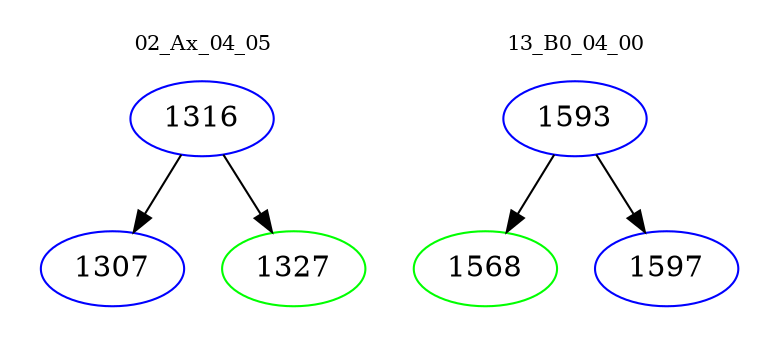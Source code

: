 digraph{
subgraph cluster_0 {
color = white
label = "02_Ax_04_05";
fontsize=10;
T0_1316 [label="1316", color="blue"]
T0_1316 -> T0_1307 [color="black"]
T0_1307 [label="1307", color="blue"]
T0_1316 -> T0_1327 [color="black"]
T0_1327 [label="1327", color="green"]
}
subgraph cluster_1 {
color = white
label = "13_B0_04_00";
fontsize=10;
T1_1593 [label="1593", color="blue"]
T1_1593 -> T1_1568 [color="black"]
T1_1568 [label="1568", color="green"]
T1_1593 -> T1_1597 [color="black"]
T1_1597 [label="1597", color="blue"]
}
}
